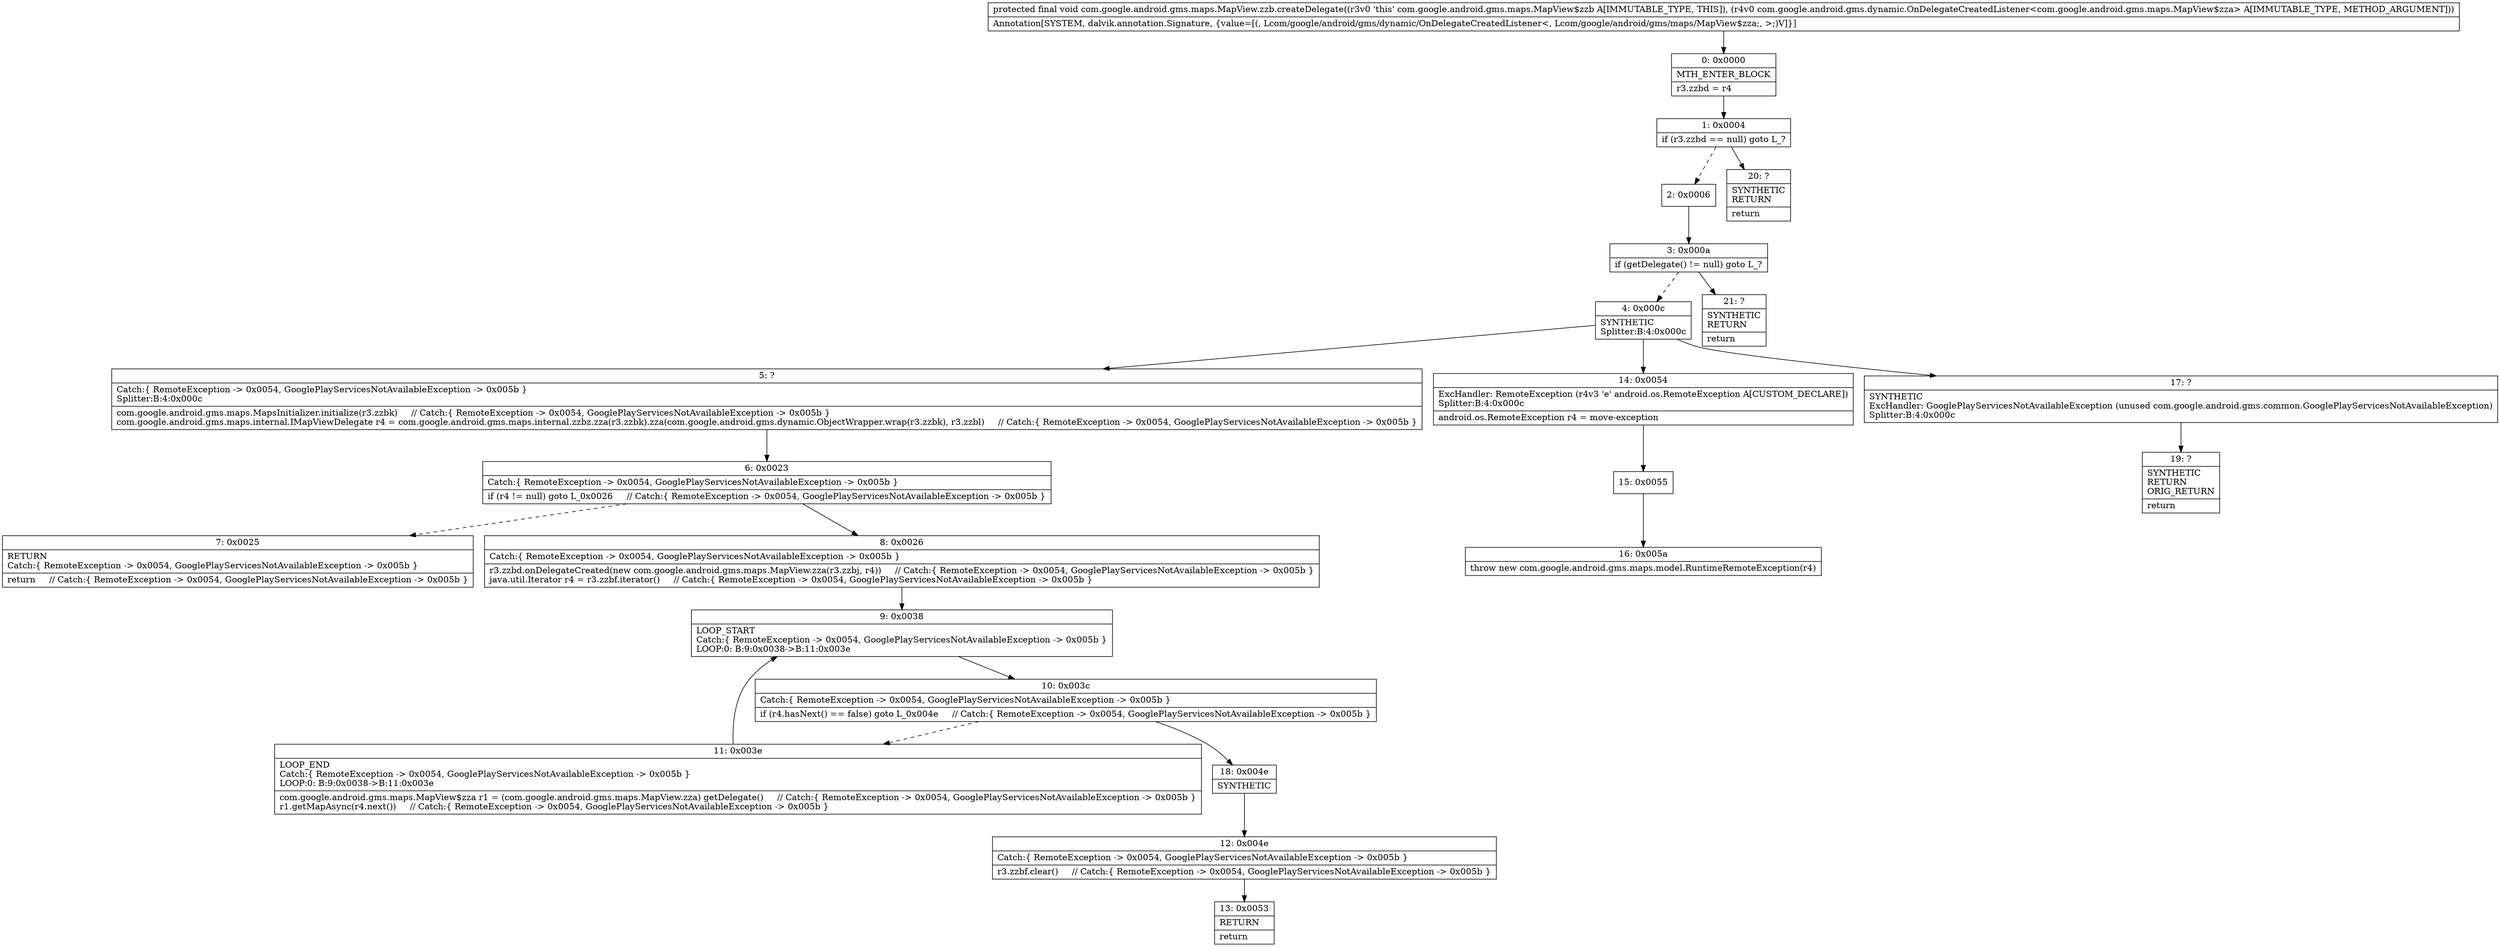 digraph "CFG forcom.google.android.gms.maps.MapView.zzb.createDelegate(Lcom\/google\/android\/gms\/dynamic\/OnDelegateCreatedListener;)V" {
Node_0 [shape=record,label="{0\:\ 0x0000|MTH_ENTER_BLOCK\l|r3.zzbd = r4\l}"];
Node_1 [shape=record,label="{1\:\ 0x0004|if (r3.zzbd == null) goto L_?\l}"];
Node_2 [shape=record,label="{2\:\ 0x0006}"];
Node_3 [shape=record,label="{3\:\ 0x000a|if (getDelegate() != null) goto L_?\l}"];
Node_4 [shape=record,label="{4\:\ 0x000c|SYNTHETIC\lSplitter:B:4:0x000c\l}"];
Node_5 [shape=record,label="{5\:\ ?|Catch:\{ RemoteException \-\> 0x0054, GooglePlayServicesNotAvailableException \-\> 0x005b \}\lSplitter:B:4:0x000c\l|com.google.android.gms.maps.MapsInitializer.initialize(r3.zzbk)     \/\/ Catch:\{ RemoteException \-\> 0x0054, GooglePlayServicesNotAvailableException \-\> 0x005b \}\lcom.google.android.gms.maps.internal.IMapViewDelegate r4 = com.google.android.gms.maps.internal.zzbz.zza(r3.zzbk).zza(com.google.android.gms.dynamic.ObjectWrapper.wrap(r3.zzbk), r3.zzbl)     \/\/ Catch:\{ RemoteException \-\> 0x0054, GooglePlayServicesNotAvailableException \-\> 0x005b \}\l}"];
Node_6 [shape=record,label="{6\:\ 0x0023|Catch:\{ RemoteException \-\> 0x0054, GooglePlayServicesNotAvailableException \-\> 0x005b \}\l|if (r4 != null) goto L_0x0026     \/\/ Catch:\{ RemoteException \-\> 0x0054, GooglePlayServicesNotAvailableException \-\> 0x005b \}\l}"];
Node_7 [shape=record,label="{7\:\ 0x0025|RETURN\lCatch:\{ RemoteException \-\> 0x0054, GooglePlayServicesNotAvailableException \-\> 0x005b \}\l|return     \/\/ Catch:\{ RemoteException \-\> 0x0054, GooglePlayServicesNotAvailableException \-\> 0x005b \}\l}"];
Node_8 [shape=record,label="{8\:\ 0x0026|Catch:\{ RemoteException \-\> 0x0054, GooglePlayServicesNotAvailableException \-\> 0x005b \}\l|r3.zzbd.onDelegateCreated(new com.google.android.gms.maps.MapView.zza(r3.zzbj, r4))     \/\/ Catch:\{ RemoteException \-\> 0x0054, GooglePlayServicesNotAvailableException \-\> 0x005b \}\ljava.util.Iterator r4 = r3.zzbf.iterator()     \/\/ Catch:\{ RemoteException \-\> 0x0054, GooglePlayServicesNotAvailableException \-\> 0x005b \}\l}"];
Node_9 [shape=record,label="{9\:\ 0x0038|LOOP_START\lCatch:\{ RemoteException \-\> 0x0054, GooglePlayServicesNotAvailableException \-\> 0x005b \}\lLOOP:0: B:9:0x0038\-\>B:11:0x003e\l}"];
Node_10 [shape=record,label="{10\:\ 0x003c|Catch:\{ RemoteException \-\> 0x0054, GooglePlayServicesNotAvailableException \-\> 0x005b \}\l|if (r4.hasNext() == false) goto L_0x004e     \/\/ Catch:\{ RemoteException \-\> 0x0054, GooglePlayServicesNotAvailableException \-\> 0x005b \}\l}"];
Node_11 [shape=record,label="{11\:\ 0x003e|LOOP_END\lCatch:\{ RemoteException \-\> 0x0054, GooglePlayServicesNotAvailableException \-\> 0x005b \}\lLOOP:0: B:9:0x0038\-\>B:11:0x003e\l|com.google.android.gms.maps.MapView$zza r1 = (com.google.android.gms.maps.MapView.zza) getDelegate()     \/\/ Catch:\{ RemoteException \-\> 0x0054, GooglePlayServicesNotAvailableException \-\> 0x005b \}\lr1.getMapAsync(r4.next())     \/\/ Catch:\{ RemoteException \-\> 0x0054, GooglePlayServicesNotAvailableException \-\> 0x005b \}\l}"];
Node_12 [shape=record,label="{12\:\ 0x004e|Catch:\{ RemoteException \-\> 0x0054, GooglePlayServicesNotAvailableException \-\> 0x005b \}\l|r3.zzbf.clear()     \/\/ Catch:\{ RemoteException \-\> 0x0054, GooglePlayServicesNotAvailableException \-\> 0x005b \}\l}"];
Node_13 [shape=record,label="{13\:\ 0x0053|RETURN\l|return\l}"];
Node_14 [shape=record,label="{14\:\ 0x0054|ExcHandler: RemoteException (r4v3 'e' android.os.RemoteException A[CUSTOM_DECLARE])\lSplitter:B:4:0x000c\l|android.os.RemoteException r4 = move\-exception\l}"];
Node_15 [shape=record,label="{15\:\ 0x0055}"];
Node_16 [shape=record,label="{16\:\ 0x005a|throw new com.google.android.gms.maps.model.RuntimeRemoteException(r4)\l}"];
Node_17 [shape=record,label="{17\:\ ?|SYNTHETIC\lExcHandler: GooglePlayServicesNotAvailableException (unused com.google.android.gms.common.GooglePlayServicesNotAvailableException)\lSplitter:B:4:0x000c\l}"];
Node_18 [shape=record,label="{18\:\ 0x004e|SYNTHETIC\l}"];
Node_19 [shape=record,label="{19\:\ ?|SYNTHETIC\lRETURN\lORIG_RETURN\l|return\l}"];
Node_20 [shape=record,label="{20\:\ ?|SYNTHETIC\lRETURN\l|return\l}"];
Node_21 [shape=record,label="{21\:\ ?|SYNTHETIC\lRETURN\l|return\l}"];
MethodNode[shape=record,label="{protected final void com.google.android.gms.maps.MapView.zzb.createDelegate((r3v0 'this' com.google.android.gms.maps.MapView$zzb A[IMMUTABLE_TYPE, THIS]), (r4v0 com.google.android.gms.dynamic.OnDelegateCreatedListener\<com.google.android.gms.maps.MapView$zza\> A[IMMUTABLE_TYPE, METHOD_ARGUMENT]))  | Annotation[SYSTEM, dalvik.annotation.Signature, \{value=[(, Lcom\/google\/android\/gms\/dynamic\/OnDelegateCreatedListener\<, Lcom\/google\/android\/gms\/maps\/MapView$zza;, \>;)V]\}]\l}"];
MethodNode -> Node_0;
Node_0 -> Node_1;
Node_1 -> Node_2[style=dashed];
Node_1 -> Node_20;
Node_2 -> Node_3;
Node_3 -> Node_4[style=dashed];
Node_3 -> Node_21;
Node_4 -> Node_5;
Node_4 -> Node_14;
Node_4 -> Node_17;
Node_5 -> Node_6;
Node_6 -> Node_7[style=dashed];
Node_6 -> Node_8;
Node_8 -> Node_9;
Node_9 -> Node_10;
Node_10 -> Node_11[style=dashed];
Node_10 -> Node_18;
Node_11 -> Node_9;
Node_12 -> Node_13;
Node_14 -> Node_15;
Node_15 -> Node_16;
Node_17 -> Node_19;
Node_18 -> Node_12;
}

